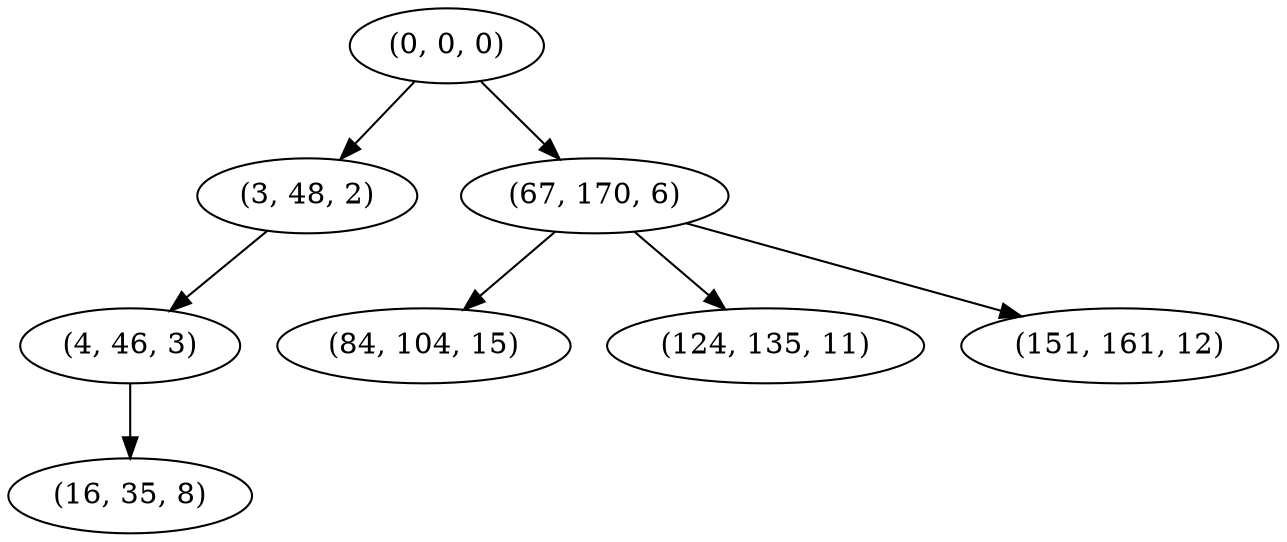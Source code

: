digraph tree {
    "(0, 0, 0)";
    "(3, 48, 2)";
    "(4, 46, 3)";
    "(16, 35, 8)";
    "(67, 170, 6)";
    "(84, 104, 15)";
    "(124, 135, 11)";
    "(151, 161, 12)";
    "(0, 0, 0)" -> "(3, 48, 2)";
    "(0, 0, 0)" -> "(67, 170, 6)";
    "(3, 48, 2)" -> "(4, 46, 3)";
    "(4, 46, 3)" -> "(16, 35, 8)";
    "(67, 170, 6)" -> "(84, 104, 15)";
    "(67, 170, 6)" -> "(124, 135, 11)";
    "(67, 170, 6)" -> "(151, 161, 12)";
}
